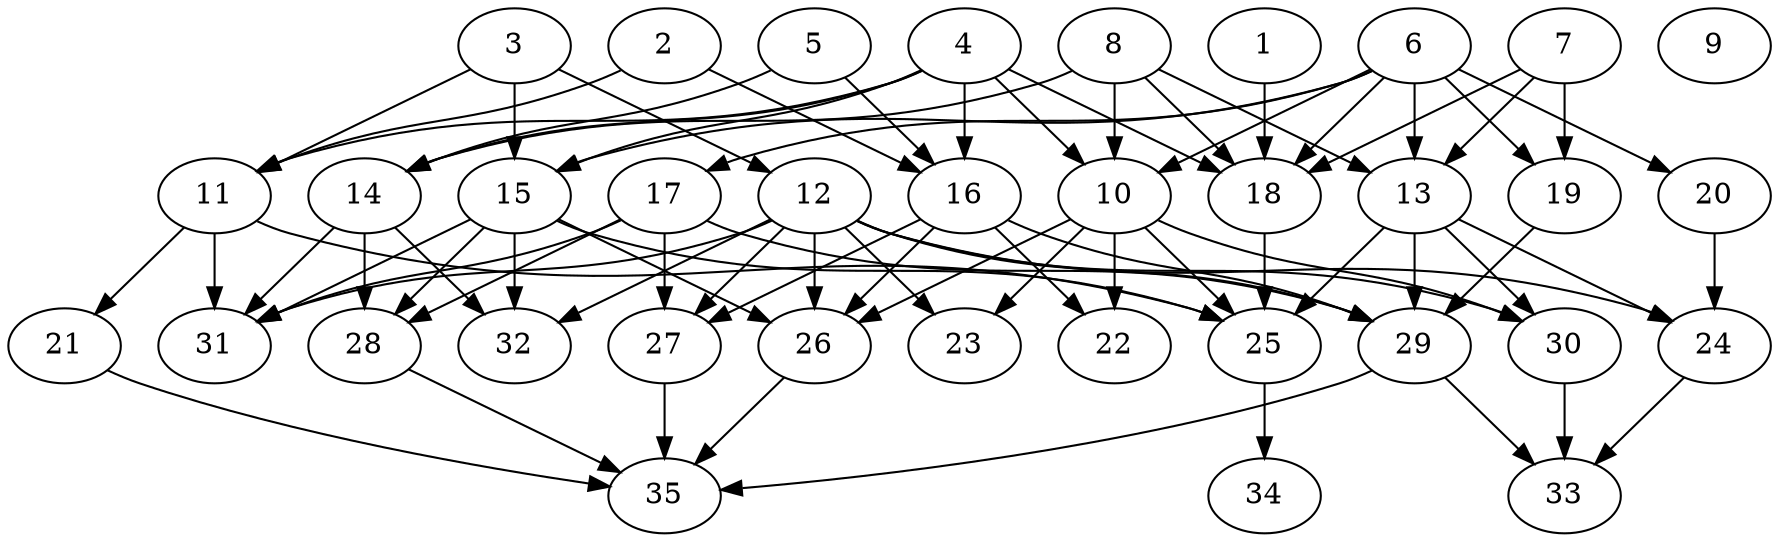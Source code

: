 // DAG automatically generated by daggen at Thu Oct  3 14:05:37 2019
// ./daggen --dot -n 35 --ccr 0.3 --fat 0.7 --regular 0.7 --density 0.5 --mindata 5242880 --maxdata 52428800 
digraph G {
  1 [size="26900480", alpha="0.13", expect_size="8070144"] 
  1 -> 18 [size ="8070144"]
  2 [size="59060907", alpha="0.19", expect_size="17718272"] 
  2 -> 11 [size ="17718272"]
  2 -> 16 [size ="17718272"]
  3 [size="46312107", alpha="0.08", expect_size="13893632"] 
  3 -> 11 [size ="13893632"]
  3 -> 12 [size ="13893632"]
  3 -> 15 [size ="13893632"]
  4 [size="90453333", alpha="0.14", expect_size="27136000"] 
  4 -> 10 [size ="27136000"]
  4 -> 11 [size ="27136000"]
  4 -> 14 [size ="27136000"]
  4 -> 15 [size ="27136000"]
  4 -> 16 [size ="27136000"]
  4 -> 18 [size ="27136000"]
  5 [size="52118187", alpha="0.20", expect_size="15635456"] 
  5 -> 14 [size ="15635456"]
  5 -> 16 [size ="15635456"]
  6 [size="128518827", alpha="0.07", expect_size="38555648"] 
  6 -> 10 [size ="38555648"]
  6 -> 13 [size ="38555648"]
  6 -> 15 [size ="38555648"]
  6 -> 17 [size ="38555648"]
  6 -> 18 [size ="38555648"]
  6 -> 19 [size ="38555648"]
  6 -> 20 [size ="38555648"]
  7 [size="19578880", alpha="0.12", expect_size="5873664"] 
  7 -> 13 [size ="5873664"]
  7 -> 18 [size ="5873664"]
  7 -> 19 [size ="5873664"]
  8 [size="148592640", alpha="0.06", expect_size="44577792"] 
  8 -> 10 [size ="44577792"]
  8 -> 13 [size ="44577792"]
  8 -> 14 [size ="44577792"]
  8 -> 18 [size ="44577792"]
  9 [size="29934933", alpha="0.14", expect_size="8980480"] 
  10 [size="49257813", alpha="0.07", expect_size="14777344"] 
  10 -> 22 [size ="14777344"]
  10 -> 23 [size ="14777344"]
  10 -> 25 [size ="14777344"]
  10 -> 26 [size ="14777344"]
  10 -> 30 [size ="14777344"]
  11 [size="142609067", alpha="0.08", expect_size="42782720"] 
  11 -> 21 [size ="42782720"]
  11 -> 25 [size ="42782720"]
  11 -> 31 [size ="42782720"]
  12 [size="87848960", alpha="0.07", expect_size="26354688"] 
  12 -> 23 [size ="26354688"]
  12 -> 24 [size ="26354688"]
  12 -> 26 [size ="26354688"]
  12 -> 27 [size ="26354688"]
  12 -> 29 [size ="26354688"]
  12 -> 30 [size ="26354688"]
  12 -> 31 [size ="26354688"]
  12 -> 32 [size ="26354688"]
  13 [size="76997973", alpha="0.10", expect_size="23099392"] 
  13 -> 24 [size ="23099392"]
  13 -> 25 [size ="23099392"]
  13 -> 29 [size ="23099392"]
  13 -> 30 [size ="23099392"]
  14 [size="137345707", alpha="0.12", expect_size="41203712"] 
  14 -> 28 [size ="41203712"]
  14 -> 31 [size ="41203712"]
  14 -> 32 [size ="41203712"]
  15 [size="92030293", alpha="0.04", expect_size="27609088"] 
  15 -> 25 [size ="27609088"]
  15 -> 26 [size ="27609088"]
  15 -> 28 [size ="27609088"]
  15 -> 31 [size ="27609088"]
  15 -> 32 [size ="27609088"]
  16 [size="91832320", alpha="0.15", expect_size="27549696"] 
  16 -> 22 [size ="27549696"]
  16 -> 26 [size ="27549696"]
  16 -> 27 [size ="27549696"]
  16 -> 29 [size ="27549696"]
  17 [size="149869227", alpha="0.01", expect_size="44960768"] 
  17 -> 27 [size ="44960768"]
  17 -> 28 [size ="44960768"]
  17 -> 29 [size ="44960768"]
  17 -> 31 [size ="44960768"]
  18 [size="83978240", alpha="0.11", expect_size="25193472"] 
  18 -> 25 [size ="25193472"]
  19 [size="127590400", alpha="0.18", expect_size="38277120"] 
  19 -> 29 [size ="38277120"]
  20 [size="83599360", alpha="0.14", expect_size="25079808"] 
  20 -> 24 [size ="25079808"]
  21 [size="138963627", alpha="0.12", expect_size="41689088"] 
  21 -> 35 [size ="41689088"]
  22 [size="46697813", alpha="0.15", expect_size="14009344"] 
  23 [size="104813227", alpha="0.01", expect_size="31443968"] 
  24 [size="24558933", alpha="0.17", expect_size="7367680"] 
  24 -> 33 [size ="7367680"]
  25 [size="117306027", alpha="0.17", expect_size="35191808"] 
  25 -> 34 [size ="35191808"]
  26 [size="150022827", alpha="0.11", expect_size="45006848"] 
  26 -> 35 [size ="45006848"]
  27 [size="112732160", alpha="0.06", expect_size="33819648"] 
  27 -> 35 [size ="33819648"]
  28 [size="119613440", alpha="0.17", expect_size="35884032"] 
  28 -> 35 [size ="35884032"]
  29 [size="49165653", alpha="0.10", expect_size="14749696"] 
  29 -> 33 [size ="14749696"]
  29 -> 35 [size ="14749696"]
  30 [size="31924907", alpha="0.07", expect_size="9577472"] 
  30 -> 33 [size ="9577472"]
  31 [size="143284907", alpha="0.20", expect_size="42985472"] 
  32 [size="78103893", alpha="0.01", expect_size="23431168"] 
  33 [size="35246080", alpha="0.11", expect_size="10573824"] 
  34 [size="43554133", alpha="0.15", expect_size="13066240"] 
  35 [size="18718720", alpha="0.09", expect_size="5615616"] 
}
